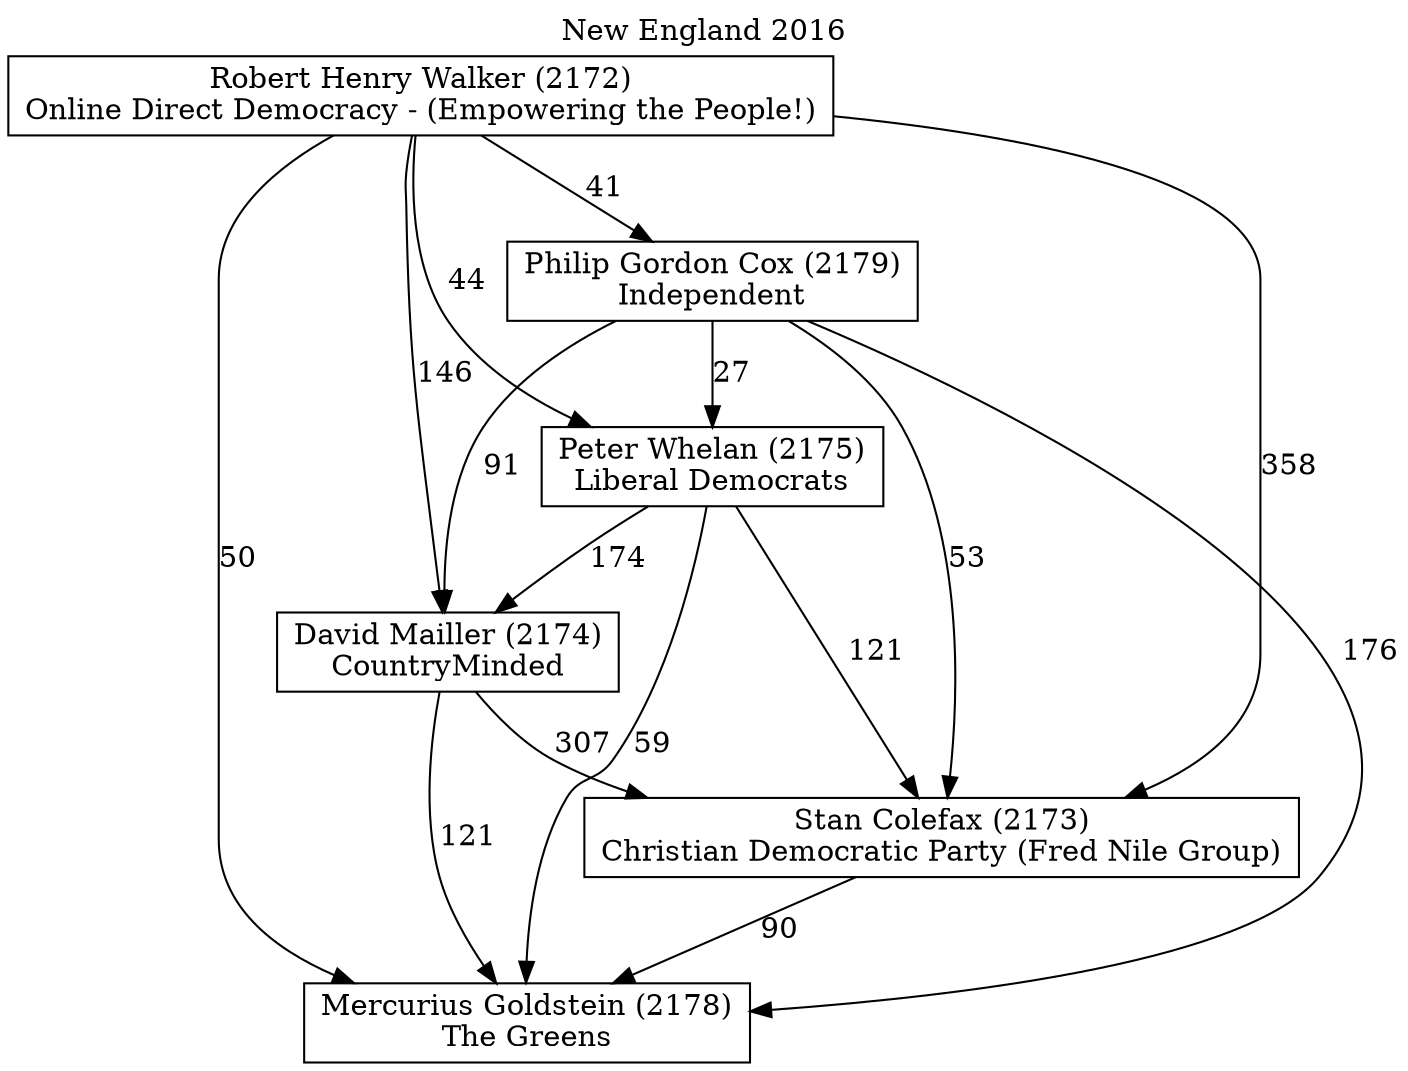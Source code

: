 // House preference flow
digraph "Mercurius Goldstein (2178)_New England_2016" {
	graph [label="New England 2016" labelloc=t mclimit=10]
	node [shape=box]
	"Peter Whelan (2175)" [label="Peter Whelan (2175)
Liberal Democrats"]
	"Robert Henry Walker (2172)" [label="Robert Henry Walker (2172)
Online Direct Democracy - (Empowering the People!)"]
	"David Mailler (2174)" [label="David Mailler (2174)
CountryMinded"]
	"Philip Gordon Cox (2179)" [label="Philip Gordon Cox (2179)
Independent"]
	"Stan Colefax (2173)" [label="Stan Colefax (2173)
Christian Democratic Party (Fred Nile Group)"]
	"Mercurius Goldstein (2178)" [label="Mercurius Goldstein (2178)
The Greens"]
	"Robert Henry Walker (2172)" -> "Mercurius Goldstein (2178)" [label=50]
	"Peter Whelan (2175)" -> "Mercurius Goldstein (2178)" [label=59]
	"Philip Gordon Cox (2179)" -> "Mercurius Goldstein (2178)" [label=176]
	"Philip Gordon Cox (2179)" -> "Peter Whelan (2175)" [label=27]
	"Peter Whelan (2175)" -> "Stan Colefax (2173)" [label=121]
	"Peter Whelan (2175)" -> "David Mailler (2174)" [label=174]
	"David Mailler (2174)" -> "Mercurius Goldstein (2178)" [label=121]
	"Robert Henry Walker (2172)" -> "Philip Gordon Cox (2179)" [label=41]
	"Robert Henry Walker (2172)" -> "Peter Whelan (2175)" [label=44]
	"Philip Gordon Cox (2179)" -> "Stan Colefax (2173)" [label=53]
	"Robert Henry Walker (2172)" -> "David Mailler (2174)" [label=146]
	"David Mailler (2174)" -> "Stan Colefax (2173)" [label=307]
	"Robert Henry Walker (2172)" -> "Stan Colefax (2173)" [label=358]
	"Philip Gordon Cox (2179)" -> "David Mailler (2174)" [label=91]
	"Stan Colefax (2173)" -> "Mercurius Goldstein (2178)" [label=90]
}
